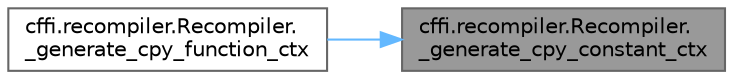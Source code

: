 digraph "cffi.recompiler.Recompiler._generate_cpy_constant_ctx"
{
 // LATEX_PDF_SIZE
  bgcolor="transparent";
  edge [fontname=Helvetica,fontsize=10,labelfontname=Helvetica,labelfontsize=10];
  node [fontname=Helvetica,fontsize=10,shape=box,height=0.2,width=0.4];
  rankdir="RL";
  Node1 [id="Node000001",label="cffi.recompiler.Recompiler.\l_generate_cpy_constant_ctx",height=0.2,width=0.4,color="gray40", fillcolor="grey60", style="filled", fontcolor="black",tooltip=" "];
  Node1 -> Node2 [id="edge1_Node000001_Node000002",dir="back",color="steelblue1",style="solid",tooltip=" "];
  Node2 [id="Node000002",label="cffi.recompiler.Recompiler.\l_generate_cpy_function_ctx",height=0.2,width=0.4,color="grey40", fillcolor="white", style="filled",URL="$classcffi_1_1recompiler_1_1_recompiler.html#ac1843d60bf946c5d65c26d674e8134c0",tooltip=" "];
}
